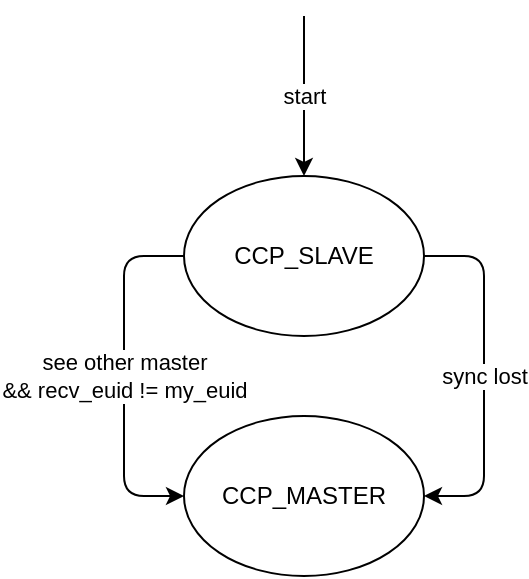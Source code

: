 <mxfile version="13.9.9" type="device"><diagram id="6HU7fBce9DtMDzPN7pzp" name="Page-1"><mxGraphModel dx="934" dy="588" grid="1" gridSize="10" guides="1" tooltips="1" connect="1" arrows="1" fold="1" page="1" pageScale="1" pageWidth="850" pageHeight="1100" math="0" shadow="0"><root><mxCell id="0"/><mxCell id="1" parent="0"/><mxCell id="l6gCDYhH3tu6F4K0rk2w-4" value="&lt;span&gt;CCP_MASTER&lt;/span&gt;" style="ellipse;whiteSpace=wrap;html=1;" vertex="1" parent="1"><mxGeometry x="360" y="440" width="120" height="80" as="geometry"/></mxCell><mxCell id="l6gCDYhH3tu6F4K0rk2w-5" value="&lt;span&gt;CCP_SLAVE&lt;/span&gt;" style="ellipse;whiteSpace=wrap;html=1;" vertex="1" parent="1"><mxGeometry x="360" y="320" width="120" height="80" as="geometry"/></mxCell><mxCell id="l6gCDYhH3tu6F4K0rk2w-6" value="see other master&lt;br&gt;&amp;amp;&amp;amp; recv_euid != my_euid" style="endArrow=classic;html=1;exitX=0;exitY=0.5;exitDx=0;exitDy=0;entryX=0;entryY=0.5;entryDx=0;entryDy=0;" edge="1" parent="1" source="l6gCDYhH3tu6F4K0rk2w-5" target="l6gCDYhH3tu6F4K0rk2w-4"><mxGeometry width="50" height="50" relative="1" as="geometry"><mxPoint x="420" y="410" as="sourcePoint"/><mxPoint x="470" y="360" as="targetPoint"/><Array as="points"><mxPoint x="330" y="360"/><mxPoint x="330" y="480"/></Array></mxGeometry></mxCell><mxCell id="l6gCDYhH3tu6F4K0rk2w-8" value="sync lost" style="endArrow=classic;html=1;exitX=1;exitY=0.5;exitDx=0;exitDy=0;entryX=1;entryY=0.5;entryDx=0;entryDy=0;" edge="1" parent="1" source="l6gCDYhH3tu6F4K0rk2w-5" target="l6gCDYhH3tu6F4K0rk2w-4"><mxGeometry width="50" height="50" relative="1" as="geometry"><mxPoint x="420" y="410" as="sourcePoint"/><mxPoint x="470" y="440" as="targetPoint"/><Array as="points"><mxPoint x="510" y="360"/><mxPoint x="510" y="480"/></Array></mxGeometry></mxCell><mxCell id="l6gCDYhH3tu6F4K0rk2w-9" value="start" style="endArrow=classic;html=1;" edge="1" parent="1" target="l6gCDYhH3tu6F4K0rk2w-5"><mxGeometry width="50" height="50" relative="1" as="geometry"><mxPoint x="420" y="240" as="sourcePoint"/><mxPoint x="350" y="480" as="targetPoint"/></mxGeometry></mxCell></root></mxGraphModel></diagram></mxfile>